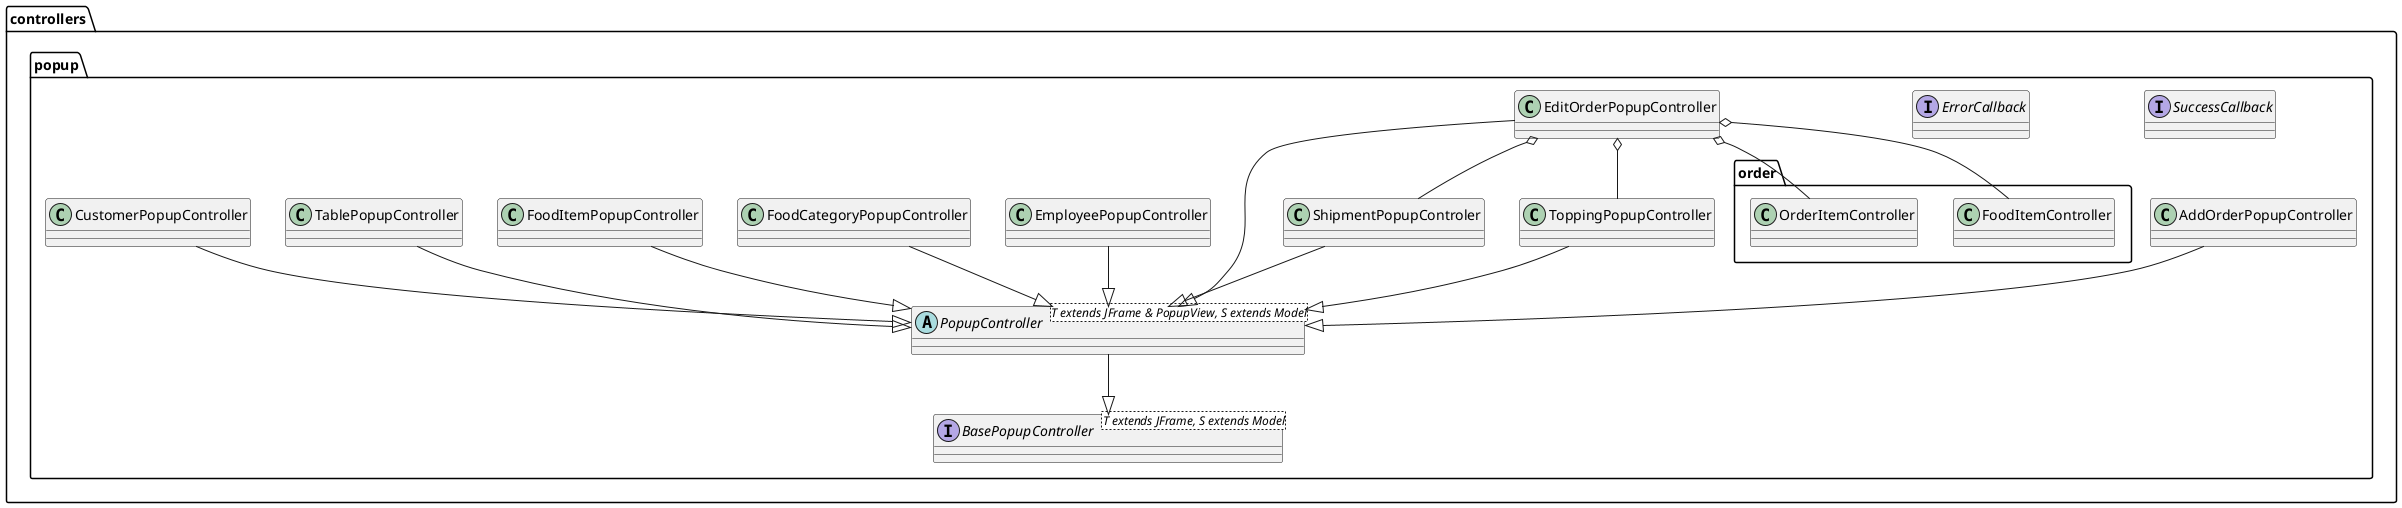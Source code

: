 @startuml
package controllers {
    package popup {
        interface SuccessCallback {
        }   
        interface ErrorCallback {
        } 
        interface BasePopupController <T extends JFrame, S extends Model> {

        } 
        abstract class PopupController<T extends JFrame & PopupView, S extends Model> {

        }

        class AddOrderPopupController {

        }

        class EditOrderPopupController {
        }

        class EmployeePopupController {
        }
        class FoodCategoryPopupController {
        }
        class FoodItemPopupController {

        }
        class ShipmentPopupControler {

        }
        class TablePopupController {

        } 

        class CustomerPopupController {

        }

        class ToppingPopupController {

        }
        package order {
            class FoodItemController {

            }

            class OrderItemController {

            }
        }
    }
}

controllers.popup.EditOrderPopupController o-- controllers.popup.order.FoodItemController
controllers.popup.EditOrderPopupController o-- controllers.popup.order.OrderItemController
controllers.popup.EditOrderPopupController o-- controllers.popup.ShipmentPopupControler
controllers.popup.EditOrderPopupController o-- controllers.popup.ToppingPopupController
controllers.popup.EditOrderPopupController --|> controllers.popup.PopupController
controllers.popup.CustomerPopupController --|> controllers.popup.PopupController
controllers.popup.EmployeePopupController --|> controllers.popup.PopupController
controllers.popup.FoodCategoryPopupController --|> controllers.popup.PopupController
controllers.popup.FoodItemPopupController --|> controllers.popup.PopupController
controllers.popup.ShipmentPopupControler --|> controllers.popup.PopupController
controllers.popup.TablePopupController --|> controllers.popup.PopupController
controllers.popup.ToppingPopupController --|> controllers.popup.PopupController
controllers.popup.AddOrderPopupController --|> controllers.popup.PopupController

controllers.popup.PopupController --|> controllers.popup.BasePopupController
@enduml